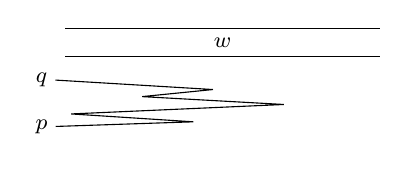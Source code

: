 \begin{tikzpicture}[tapeseg/.style={minimum height=1.2em,minimum width=1.5em,outer sep=0pt,node distance=0pt}]
	\footnotesize
	\node[tapeseg] (w) {$w$};
	\draw	([xshift=-2cm]w.north) -- ([xshift=+2cm]w.north)
		([xshift=-2cm]w.south) -- ([xshift=+2cm]w.south);
	\node at ([yshift=-0.3cm, xshift=-2.3cm]w.south) (q) {$q$};
	\node (p) [below=.2 of q] {$p$};
	\draw	(q.east) -- ++(+2cm,-.12cm)
		-- ++(-.9cm,-.09cm) -- ++(+1.8cm,-.10cm)
		-- ++(-2.7cm,-.12cm) -- ++(+1.55cm,-.10cm)
		-- (p.east);
\end{tikzpicture}
